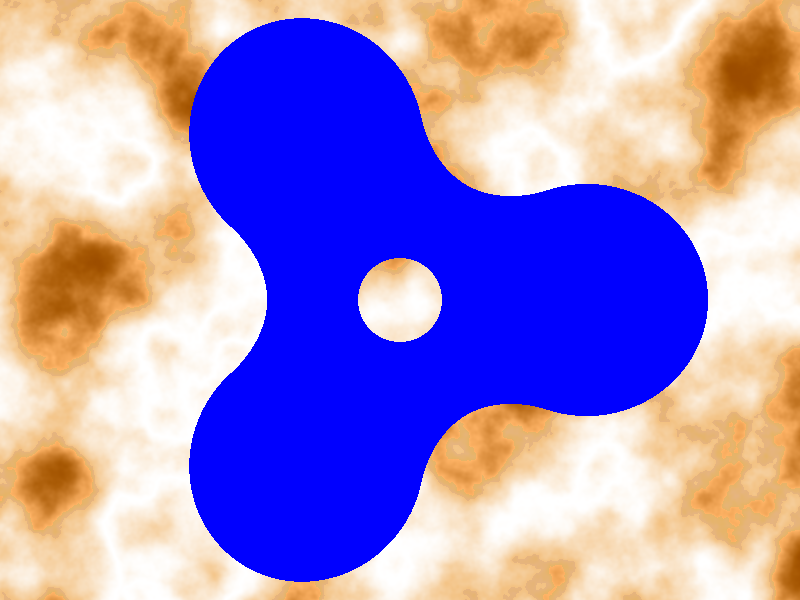 // ------------------------------------------------------------
// Jednoduchá scéna s jednou implicitní plochou vymodelovanou
// pomocí tří prvků kostry.
//
// rendering lze spustit příkazem:
//     povray +W800 +H600 +B +FN +D +Iscene7.pov +Oscene7.png
// (pro náhled postačí zadat povray scene7.pov)
// ------------------------------------------------------------

#version 3.5;

#include "colors.inc"

global_settings {
    assumed_gamma 2.2
}

camera {
   location <0, 0, -2.5>                 // umístění kamery
   up       y                            // a nahoru
   right    4/3 * x                      // vektor směřující doprava
   look_at  <0, 0, 0>                    // bod, na který se kamera zaměřila
}

light_source {                           // první světelný zdroj
    <2, 10, -10>                         // pozice světelného zdroje
    color red 0.7 green 0.7 blue 0.7     // barva světelného zdroje
}

light_source {                           // druhý světelný zdroj
    <0, 0, -10000>                       // pozice světelného zdroje
    color red 0.7 green 0.7 blue 0.7     // barva světelného zdroje
    shadowless
}

plane {                                  // rovina tvořící pozadí scény
    <0, 0, 1>, 2                         // posun a orientace roviny
    // hollow on
    pigment {                            // procedurální textura
        agate
        agate_turb 0.3
    }
    finish {                             // optické vlastnosti materiálu povrchu
        ambient 0.1
        diffuse 0.4
    }
}

blob {
    threshold 0.6                        // hraniční hodnota
    component 1.0, 1.0, < 0.750,  0, 0>  // prvek kostry: síla, poloměr, souřadnice v prostoru
    component 1.0, 1.0, <-0.375,  0.64952, 0> // druhý prvek kostry
    component 1.0, 1.0, <-0.375, -0.64952, 0> // třetí prvek kostry

    texture {
        pigment {
            color red 0 green 0 blue 1   // barva materiálu
        }
        finish {                         // optické vlastnosti materiálu povrchu
            ambient  0.2
            diffuse  0.4
            specular 0.6
            phong    0.6
            phong_size 3
            reflection 0
        }
    }
}

// ------------------------------------------------------------
// finito
// ------------------------------------------------------------ 
